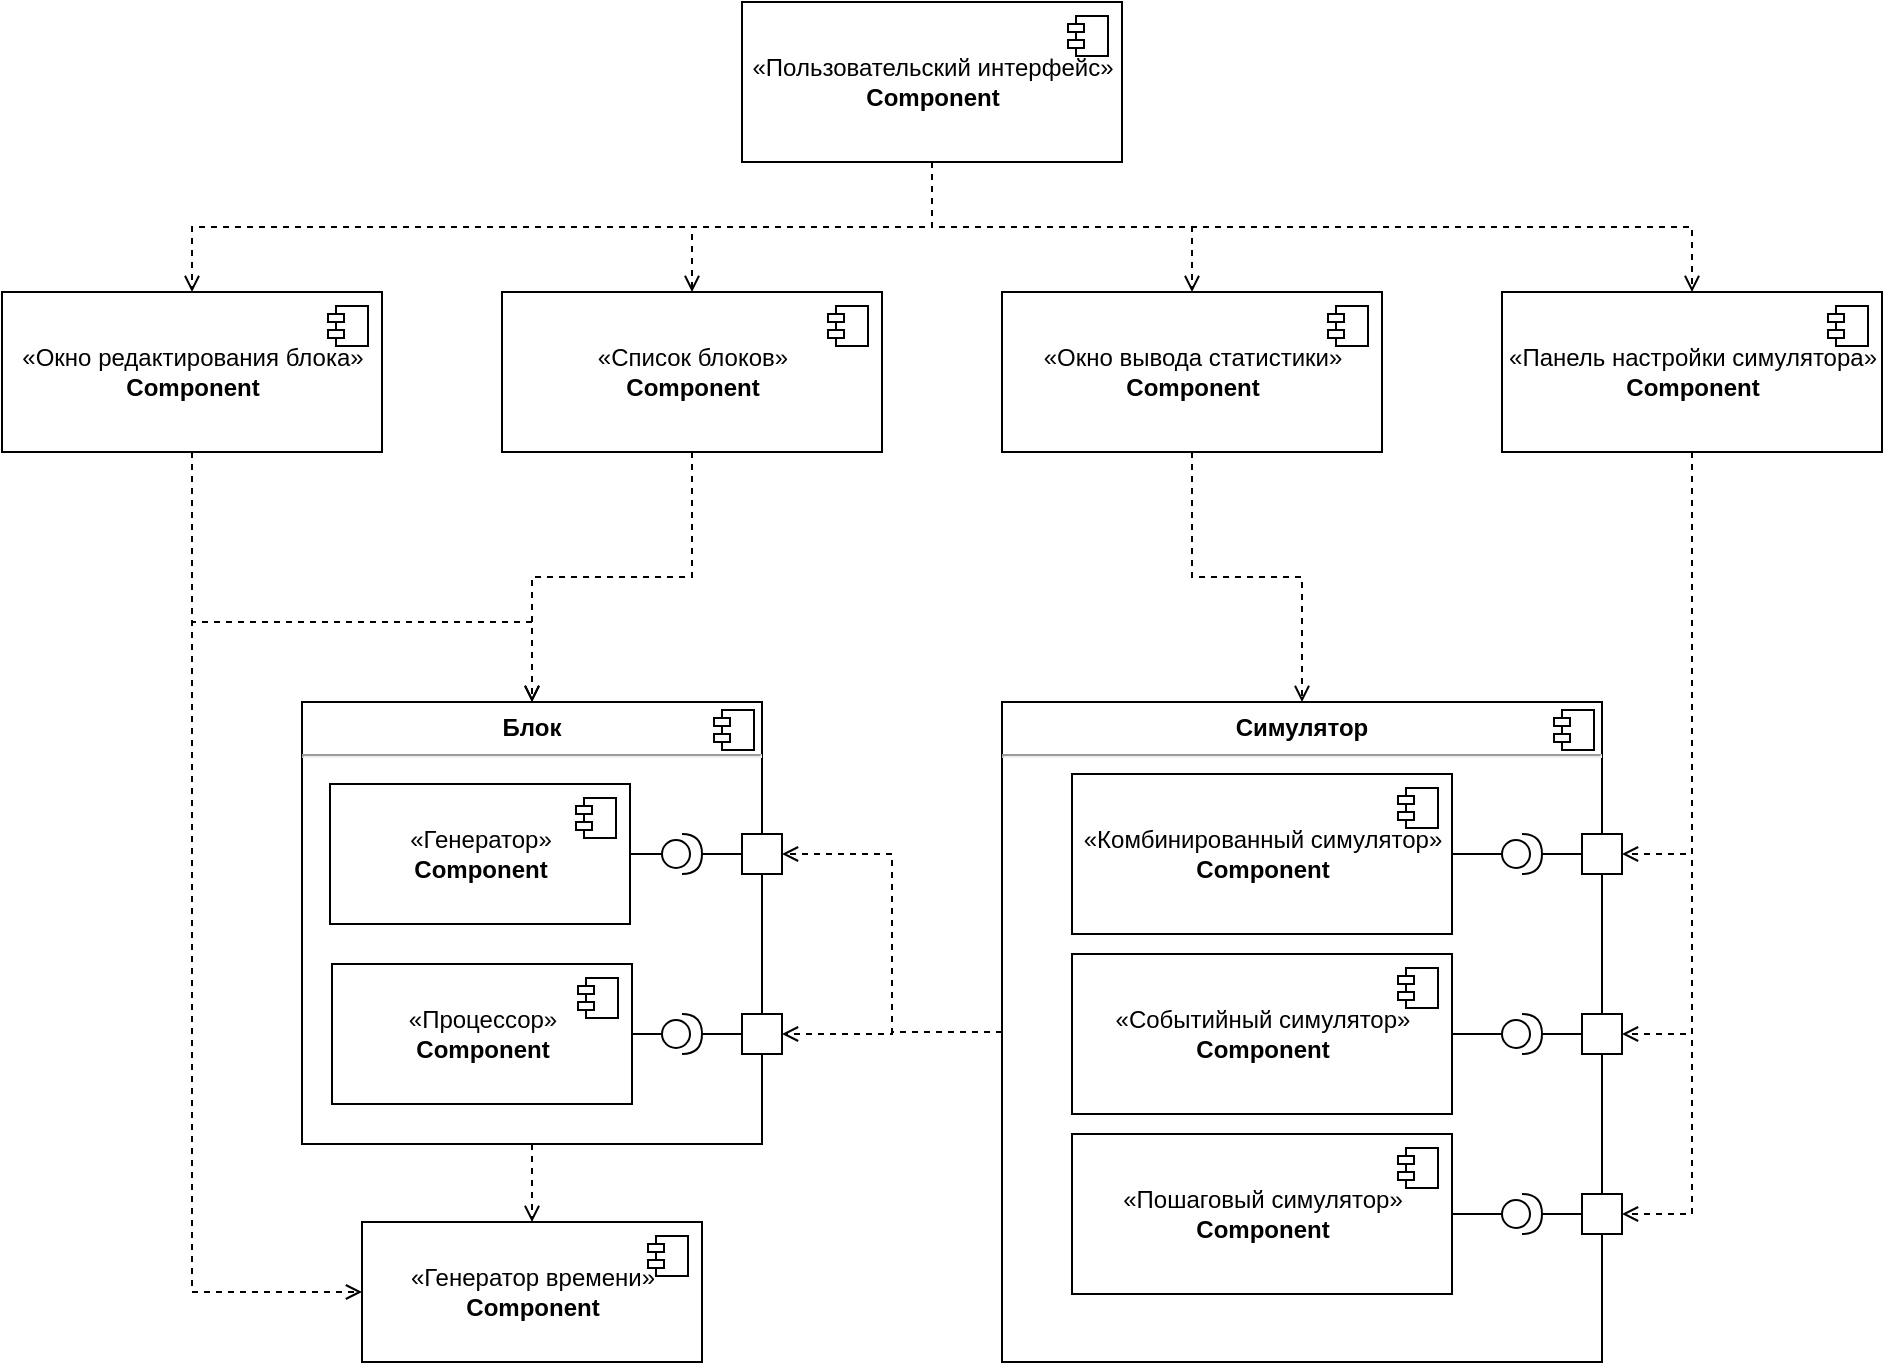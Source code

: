 <mxfile version="20.7.4" type="device"><diagram id="KHOeGqoTLyF7g47Vl8tV" name="Страница 1"><mxGraphModel dx="1704" dy="1760" grid="1" gridSize="10" guides="1" tooltips="1" connect="1" arrows="1" fold="1" page="1" pageScale="1" pageWidth="827" pageHeight="1169" math="0" shadow="0"><root><mxCell id="0"/><mxCell id="1" parent="0"/><mxCell id="HoHePkdQJlEOvDjVmB98-122" style="edgeStyle=orthogonalEdgeStyle;rounded=0;orthogonalLoop=1;jettySize=auto;html=1;exitX=0.5;exitY=1;exitDx=0;exitDy=0;entryX=0.5;entryY=0;entryDx=0;entryDy=0;dashed=1;startArrow=none;startFill=0;endArrow=open;endFill=0;" edge="1" parent="1" source="HoHePkdQJlEOvDjVmB98-58" target="HoHePkdQJlEOvDjVmB98-90"><mxGeometry relative="1" as="geometry"/></mxCell><mxCell id="HoHePkdQJlEOvDjVmB98-58" value="&lt;p style=&quot;margin:0px;margin-top:6px;text-align:center;&quot;&gt;&lt;b&gt;Блок&lt;/b&gt;&lt;/p&gt;&lt;hr&gt;&lt;p style=&quot;margin:0px;margin-left:8px;&quot;&gt;&lt;br&gt;&lt;/p&gt;" style="align=left;overflow=fill;html=1;dropTarget=0;" vertex="1" parent="1"><mxGeometry x="990" y="500" width="230" height="221" as="geometry"/></mxCell><mxCell id="HoHePkdQJlEOvDjVmB98-59" value="" style="shape=component;jettyWidth=8;jettyHeight=4;" vertex="1" parent="HoHePkdQJlEOvDjVmB98-58"><mxGeometry x="1" width="20" height="20" relative="1" as="geometry"><mxPoint x="-24" y="4" as="offset"/></mxGeometry></mxCell><mxCell id="HoHePkdQJlEOvDjVmB98-82" style="edgeStyle=orthogonalEdgeStyle;rounded=0;orthogonalLoop=1;jettySize=auto;html=1;exitX=1;exitY=0.5;exitDx=0;exitDy=0;entryX=0;entryY=0.5;entryDx=0;entryDy=0;entryPerimeter=0;endArrow=none;endFill=0;" edge="1" parent="1" source="HoHePkdQJlEOvDjVmB98-35" target="HoHePkdQJlEOvDjVmB98-79"><mxGeometry relative="1" as="geometry"/></mxCell><mxCell id="HoHePkdQJlEOvDjVmB98-35" value="«Процессор»&lt;br&gt;&lt;b&gt;Component&lt;/b&gt;" style="html=1;dropTarget=0;" vertex="1" parent="1"><mxGeometry x="1005" y="631" width="150" height="70" as="geometry"/></mxCell><mxCell id="HoHePkdQJlEOvDjVmB98-36" value="" style="shape=module;jettyWidth=8;jettyHeight=4;" vertex="1" parent="HoHePkdQJlEOvDjVmB98-35"><mxGeometry x="1" width="20" height="20" relative="1" as="geometry"><mxPoint x="-27" y="7" as="offset"/></mxGeometry></mxCell><mxCell id="HoHePkdQJlEOvDjVmB98-80" style="edgeStyle=orthogonalEdgeStyle;rounded=0;orthogonalLoop=1;jettySize=auto;html=1;exitX=1;exitY=0.5;exitDx=0;exitDy=0;entryX=0;entryY=0.5;entryDx=0;entryDy=0;entryPerimeter=0;endArrow=none;endFill=0;" edge="1" parent="1" source="HoHePkdQJlEOvDjVmB98-37" target="HoHePkdQJlEOvDjVmB98-71"><mxGeometry relative="1" as="geometry"/></mxCell><mxCell id="HoHePkdQJlEOvDjVmB98-37" value="«Генератор»&lt;br&gt;&lt;b&gt;Component&lt;/b&gt;" style="html=1;dropTarget=0;" vertex="1" parent="1"><mxGeometry x="1004" y="541" width="150" height="70" as="geometry"/></mxCell><mxCell id="HoHePkdQJlEOvDjVmB98-38" value="" style="shape=module;jettyWidth=8;jettyHeight=4;" vertex="1" parent="HoHePkdQJlEOvDjVmB98-37"><mxGeometry x="1" width="20" height="20" relative="1" as="geometry"><mxPoint x="-27" y="7" as="offset"/></mxGeometry></mxCell><mxCell id="HoHePkdQJlEOvDjVmB98-164" style="edgeStyle=orthogonalEdgeStyle;rounded=0;orthogonalLoop=1;jettySize=auto;html=1;exitX=0;exitY=0.5;exitDx=0;exitDy=0;entryX=1;entryY=0.5;entryDx=0;entryDy=0;dashed=1;startArrow=none;startFill=0;endArrow=open;endFill=0;" edge="1" parent="1" source="HoHePkdQJlEOvDjVmB98-61" target="HoHePkdQJlEOvDjVmB98-78"><mxGeometry relative="1" as="geometry"/></mxCell><mxCell id="HoHePkdQJlEOvDjVmB98-165" style="edgeStyle=orthogonalEdgeStyle;rounded=0;orthogonalLoop=1;jettySize=auto;html=1;exitX=0;exitY=0.5;exitDx=0;exitDy=0;entryX=1;entryY=0.5;entryDx=0;entryDy=0;dashed=1;startArrow=none;startFill=0;endArrow=open;endFill=0;" edge="1" parent="1" source="HoHePkdQJlEOvDjVmB98-61" target="HoHePkdQJlEOvDjVmB98-75"><mxGeometry relative="1" as="geometry"/></mxCell><mxCell id="HoHePkdQJlEOvDjVmB98-61" value="&lt;p style=&quot;margin:0px;margin-top:6px;text-align:center;&quot;&gt;&lt;b&gt;Симулятор&lt;/b&gt;&lt;/p&gt;&lt;hr&gt;&lt;p style=&quot;margin:0px;margin-left:8px;&quot;&gt;&lt;br&gt;&lt;/p&gt;" style="align=left;overflow=fill;html=1;dropTarget=0;" vertex="1" parent="1"><mxGeometry x="1340" y="500" width="300" height="330" as="geometry"/></mxCell><mxCell id="HoHePkdQJlEOvDjVmB98-62" value="" style="shape=component;jettyWidth=8;jettyHeight=4;" vertex="1" parent="HoHePkdQJlEOvDjVmB98-61"><mxGeometry x="1" width="20" height="20" relative="1" as="geometry"><mxPoint x="-24" y="4" as="offset"/></mxGeometry></mxCell><mxCell id="HoHePkdQJlEOvDjVmB98-129" style="edgeStyle=orthogonalEdgeStyle;rounded=0;orthogonalLoop=1;jettySize=auto;html=1;exitX=1;exitY=0.5;exitDx=0;exitDy=0;entryX=0;entryY=0.5;entryDx=0;entryDy=0;entryPerimeter=0;startArrow=none;startFill=0;endArrow=none;endFill=0;" edge="1" parent="1" source="HoHePkdQJlEOvDjVmB98-63" target="HoHePkdQJlEOvDjVmB98-126"><mxGeometry relative="1" as="geometry"/></mxCell><mxCell id="HoHePkdQJlEOvDjVmB98-63" value="«Комбинированный симулятор»&lt;br&gt;&lt;b&gt;Component&lt;/b&gt;" style="html=1;dropTarget=0;" vertex="1" parent="1"><mxGeometry x="1375" y="536" width="190" height="80" as="geometry"/></mxCell><mxCell id="HoHePkdQJlEOvDjVmB98-64" value="" style="shape=module;jettyWidth=8;jettyHeight=4;" vertex="1" parent="HoHePkdQJlEOvDjVmB98-63"><mxGeometry x="1" width="20" height="20" relative="1" as="geometry"><mxPoint x="-27" y="7" as="offset"/></mxGeometry></mxCell><mxCell id="HoHePkdQJlEOvDjVmB98-65" value="«Пошаговый симулятор»&lt;br&gt;&lt;b&gt;Component&lt;/b&gt;" style="html=1;dropTarget=0;" vertex="1" parent="1"><mxGeometry x="1375" y="716" width="190" height="80" as="geometry"/></mxCell><mxCell id="HoHePkdQJlEOvDjVmB98-66" value="" style="shape=module;jettyWidth=8;jettyHeight=4;" vertex="1" parent="HoHePkdQJlEOvDjVmB98-65"><mxGeometry x="1" width="20" height="20" relative="1" as="geometry"><mxPoint x="-27" y="7" as="offset"/></mxGeometry></mxCell><mxCell id="HoHePkdQJlEOvDjVmB98-67" value="«Событийный симулятор»&lt;br&gt;&lt;b&gt;Component&lt;/b&gt;" style="html=1;dropTarget=0;" vertex="1" parent="1"><mxGeometry x="1375" y="626" width="190" height="80" as="geometry"/></mxCell><mxCell id="HoHePkdQJlEOvDjVmB98-68" value="" style="shape=module;jettyWidth=8;jettyHeight=4;" vertex="1" parent="HoHePkdQJlEOvDjVmB98-67"><mxGeometry x="1" width="20" height="20" relative="1" as="geometry"><mxPoint x="-27" y="7" as="offset"/></mxGeometry></mxCell><mxCell id="HoHePkdQJlEOvDjVmB98-81" style="edgeStyle=orthogonalEdgeStyle;rounded=0;orthogonalLoop=1;jettySize=auto;html=1;exitX=1;exitY=0.5;exitDx=0;exitDy=0;exitPerimeter=0;entryX=0;entryY=0.5;entryDx=0;entryDy=0;endArrow=none;endFill=0;" edge="1" parent="1" source="HoHePkdQJlEOvDjVmB98-71" target="HoHePkdQJlEOvDjVmB98-75"><mxGeometry relative="1" as="geometry"/></mxCell><mxCell id="HoHePkdQJlEOvDjVmB98-71" value="" style="shape=providedRequiredInterface;html=1;verticalLabelPosition=bottom;sketch=0;rotation=0;" vertex="1" parent="1"><mxGeometry x="1170" y="566" width="20" height="20" as="geometry"/></mxCell><mxCell id="HoHePkdQJlEOvDjVmB98-75" value="" style="fontStyle=0;labelPosition=right;verticalLabelPosition=middle;align=left;verticalAlign=middle;spacingLeft=2;" vertex="1" parent="1"><mxGeometry x="1210" y="566" width="20" height="20" as="geometry"/></mxCell><mxCell id="HoHePkdQJlEOvDjVmB98-78" value="" style="fontStyle=0;labelPosition=right;verticalLabelPosition=middle;align=left;verticalAlign=middle;spacingLeft=2;" vertex="1" parent="1"><mxGeometry x="1210" y="656" width="20" height="20" as="geometry"/></mxCell><mxCell id="HoHePkdQJlEOvDjVmB98-83" style="edgeStyle=orthogonalEdgeStyle;rounded=0;orthogonalLoop=1;jettySize=auto;html=1;exitX=1;exitY=0.5;exitDx=0;exitDy=0;exitPerimeter=0;entryX=0;entryY=0.5;entryDx=0;entryDy=0;endArrow=none;endFill=0;" edge="1" parent="1" source="HoHePkdQJlEOvDjVmB98-79" target="HoHePkdQJlEOvDjVmB98-78"><mxGeometry relative="1" as="geometry"/></mxCell><mxCell id="HoHePkdQJlEOvDjVmB98-79" value="" style="shape=providedRequiredInterface;html=1;verticalLabelPosition=bottom;sketch=0;rotation=0;" vertex="1" parent="1"><mxGeometry x="1170" y="656" width="20" height="20" as="geometry"/></mxCell><mxCell id="HoHePkdQJlEOvDjVmB98-90" value="«Генератор времени»&lt;br&gt;&lt;b&gt;Component&lt;/b&gt;" style="html=1;dropTarget=0;" vertex="1" parent="1"><mxGeometry x="1020" y="760" width="170" height="70" as="geometry"/></mxCell><mxCell id="HoHePkdQJlEOvDjVmB98-91" value="" style="shape=module;jettyWidth=8;jettyHeight=4;" vertex="1" parent="HoHePkdQJlEOvDjVmB98-90"><mxGeometry x="1" width="20" height="20" relative="1" as="geometry"><mxPoint x="-27" y="7" as="offset"/></mxGeometry></mxCell><mxCell id="HoHePkdQJlEOvDjVmB98-167" style="edgeStyle=orthogonalEdgeStyle;rounded=0;orthogonalLoop=1;jettySize=auto;html=1;exitX=0.5;exitY=1;exitDx=0;exitDy=0;entryX=1;entryY=0.5;entryDx=0;entryDy=0;dashed=1;startArrow=none;startFill=0;endArrow=open;endFill=0;" edge="1" parent="1" source="HoHePkdQJlEOvDjVmB98-110" target="HoHePkdQJlEOvDjVmB98-123"><mxGeometry relative="1" as="geometry"/></mxCell><mxCell id="HoHePkdQJlEOvDjVmB98-168" style="edgeStyle=orthogonalEdgeStyle;rounded=0;orthogonalLoop=1;jettySize=auto;html=1;exitX=0.5;exitY=1;exitDx=0;exitDy=0;entryX=1;entryY=0.5;entryDx=0;entryDy=0;dashed=1;startArrow=none;startFill=0;endArrow=open;endFill=0;" edge="1" parent="1" source="HoHePkdQJlEOvDjVmB98-110" target="HoHePkdQJlEOvDjVmB98-124"><mxGeometry relative="1" as="geometry"/></mxCell><mxCell id="HoHePkdQJlEOvDjVmB98-169" style="edgeStyle=orthogonalEdgeStyle;rounded=0;orthogonalLoop=1;jettySize=auto;html=1;exitX=0.5;exitY=1;exitDx=0;exitDy=0;entryX=1;entryY=0.5;entryDx=0;entryDy=0;dashed=1;startArrow=none;startFill=0;endArrow=open;endFill=0;" edge="1" parent="1" source="HoHePkdQJlEOvDjVmB98-110" target="HoHePkdQJlEOvDjVmB98-125"><mxGeometry relative="1" as="geometry"/></mxCell><mxCell id="HoHePkdQJlEOvDjVmB98-110" value="«Панель настройки симулятора»&lt;br&gt;&lt;b&gt;Component&lt;/b&gt;" style="html=1;dropTarget=0;" vertex="1" parent="1"><mxGeometry x="1590" y="295" width="190" height="80" as="geometry"/></mxCell><mxCell id="HoHePkdQJlEOvDjVmB98-111" value="" style="shape=module;jettyWidth=8;jettyHeight=4;" vertex="1" parent="HoHePkdQJlEOvDjVmB98-110"><mxGeometry x="1" width="20" height="20" relative="1" as="geometry"><mxPoint x="-27" y="7" as="offset"/></mxGeometry></mxCell><mxCell id="HoHePkdQJlEOvDjVmB98-177" style="edgeStyle=orthogonalEdgeStyle;rounded=0;orthogonalLoop=1;jettySize=auto;html=1;exitX=0.5;exitY=1;exitDx=0;exitDy=0;entryX=0.5;entryY=0;entryDx=0;entryDy=0;dashed=1;startArrow=none;startFill=0;endArrow=open;endFill=0;" edge="1" parent="1" source="HoHePkdQJlEOvDjVmB98-112" target="HoHePkdQJlEOvDjVmB98-58"><mxGeometry relative="1" as="geometry"/></mxCell><mxCell id="HoHePkdQJlEOvDjVmB98-112" value="«Список блоков»&lt;br&gt;&lt;b&gt;Component&lt;/b&gt;" style="html=1;dropTarget=0;" vertex="1" parent="1"><mxGeometry x="1090" y="295" width="190" height="80" as="geometry"/></mxCell><mxCell id="HoHePkdQJlEOvDjVmB98-113" value="" style="shape=module;jettyWidth=8;jettyHeight=4;" vertex="1" parent="HoHePkdQJlEOvDjVmB98-112"><mxGeometry x="1" width="20" height="20" relative="1" as="geometry"><mxPoint x="-27" y="7" as="offset"/></mxGeometry></mxCell><mxCell id="HoHePkdQJlEOvDjVmB98-170" style="edgeStyle=orthogonalEdgeStyle;rounded=0;orthogonalLoop=1;jettySize=auto;html=1;exitX=0.5;exitY=1;exitDx=0;exitDy=0;entryX=0.5;entryY=0;entryDx=0;entryDy=0;dashed=1;startArrow=none;startFill=0;endArrow=open;endFill=0;" edge="1" parent="1" source="HoHePkdQJlEOvDjVmB98-114" target="HoHePkdQJlEOvDjVmB98-61"><mxGeometry relative="1" as="geometry"/></mxCell><mxCell id="HoHePkdQJlEOvDjVmB98-114" value="«Окно вывода статистики»&lt;br&gt;&lt;b&gt;Component&lt;/b&gt;" style="html=1;dropTarget=0;" vertex="1" parent="1"><mxGeometry x="1340" y="295" width="190" height="80" as="geometry"/></mxCell><mxCell id="HoHePkdQJlEOvDjVmB98-115" value="" style="shape=module;jettyWidth=8;jettyHeight=4;" vertex="1" parent="HoHePkdQJlEOvDjVmB98-114"><mxGeometry x="1" width="20" height="20" relative="1" as="geometry"><mxPoint x="-27" y="7" as="offset"/></mxGeometry></mxCell><mxCell id="HoHePkdQJlEOvDjVmB98-172" style="edgeStyle=orthogonalEdgeStyle;rounded=0;orthogonalLoop=1;jettySize=auto;html=1;exitX=0.5;exitY=1;exitDx=0;exitDy=0;entryX=0.5;entryY=0;entryDx=0;entryDy=0;dashed=1;startArrow=none;startFill=0;endArrow=open;endFill=0;" edge="1" parent="1" source="HoHePkdQJlEOvDjVmB98-116" target="HoHePkdQJlEOvDjVmB98-58"><mxGeometry relative="1" as="geometry"><Array as="points"><mxPoint x="935" y="460"/><mxPoint x="1105" y="460"/></Array></mxGeometry></mxCell><mxCell id="HoHePkdQJlEOvDjVmB98-173" style="edgeStyle=orthogonalEdgeStyle;rounded=0;orthogonalLoop=1;jettySize=auto;html=1;exitX=0.5;exitY=1;exitDx=0;exitDy=0;entryX=0;entryY=0.5;entryDx=0;entryDy=0;dashed=1;startArrow=none;startFill=0;endArrow=open;endFill=0;" edge="1" parent="1" source="HoHePkdQJlEOvDjVmB98-116" target="HoHePkdQJlEOvDjVmB98-90"><mxGeometry relative="1" as="geometry"/></mxCell><mxCell id="HoHePkdQJlEOvDjVmB98-116" value="«Окно редактирования блока»&lt;br&gt;&lt;b&gt;Component&lt;/b&gt;" style="html=1;dropTarget=0;" vertex="1" parent="1"><mxGeometry x="840" y="295" width="190" height="80" as="geometry"/></mxCell><mxCell id="HoHePkdQJlEOvDjVmB98-117" value="" style="shape=module;jettyWidth=8;jettyHeight=4;" vertex="1" parent="HoHePkdQJlEOvDjVmB98-116"><mxGeometry x="1" width="20" height="20" relative="1" as="geometry"><mxPoint x="-27" y="7" as="offset"/></mxGeometry></mxCell><mxCell id="HoHePkdQJlEOvDjVmB98-123" value="" style="fontStyle=0;labelPosition=right;verticalLabelPosition=middle;align=left;verticalAlign=middle;spacingLeft=2;" vertex="1" parent="1"><mxGeometry x="1630" y="566" width="20" height="20" as="geometry"/></mxCell><mxCell id="HoHePkdQJlEOvDjVmB98-124" value="" style="fontStyle=0;labelPosition=right;verticalLabelPosition=middle;align=left;verticalAlign=middle;spacingLeft=2;" vertex="1" parent="1"><mxGeometry x="1630" y="656" width="20" height="20" as="geometry"/></mxCell><mxCell id="HoHePkdQJlEOvDjVmB98-125" value="" style="fontStyle=0;labelPosition=right;verticalLabelPosition=middle;align=left;verticalAlign=middle;spacingLeft=2;" vertex="1" parent="1"><mxGeometry x="1630" y="746" width="20" height="20" as="geometry"/></mxCell><mxCell id="HoHePkdQJlEOvDjVmB98-130" style="edgeStyle=orthogonalEdgeStyle;rounded=0;orthogonalLoop=1;jettySize=auto;html=1;exitX=1;exitY=0.5;exitDx=0;exitDy=0;exitPerimeter=0;entryX=0;entryY=0.5;entryDx=0;entryDy=0;startArrow=none;startFill=0;endArrow=none;endFill=0;" edge="1" parent="1" source="HoHePkdQJlEOvDjVmB98-126" target="HoHePkdQJlEOvDjVmB98-123"><mxGeometry relative="1" as="geometry"/></mxCell><mxCell id="HoHePkdQJlEOvDjVmB98-126" value="" style="shape=providedRequiredInterface;html=1;verticalLabelPosition=bottom;sketch=0;rotation=0;" vertex="1" parent="1"><mxGeometry x="1590" y="566" width="20" height="20" as="geometry"/></mxCell><mxCell id="HoHePkdQJlEOvDjVmB98-131" style="edgeStyle=orthogonalEdgeStyle;rounded=0;orthogonalLoop=1;jettySize=auto;html=1;exitX=0;exitY=0.5;exitDx=0;exitDy=0;exitPerimeter=0;entryX=1;entryY=0.5;entryDx=0;entryDy=0;startArrow=none;startFill=0;endArrow=none;endFill=0;" edge="1" parent="1" source="HoHePkdQJlEOvDjVmB98-127" target="HoHePkdQJlEOvDjVmB98-67"><mxGeometry relative="1" as="geometry"/></mxCell><mxCell id="HoHePkdQJlEOvDjVmB98-132" style="edgeStyle=orthogonalEdgeStyle;rounded=0;orthogonalLoop=1;jettySize=auto;html=1;exitX=1;exitY=0.5;exitDx=0;exitDy=0;exitPerimeter=0;entryX=0;entryY=0.5;entryDx=0;entryDy=0;startArrow=none;startFill=0;endArrow=none;endFill=0;" edge="1" parent="1" source="HoHePkdQJlEOvDjVmB98-127" target="HoHePkdQJlEOvDjVmB98-124"><mxGeometry relative="1" as="geometry"/></mxCell><mxCell id="HoHePkdQJlEOvDjVmB98-127" value="" style="shape=providedRequiredInterface;html=1;verticalLabelPosition=bottom;sketch=0;rotation=0;" vertex="1" parent="1"><mxGeometry x="1590" y="656" width="20" height="20" as="geometry"/></mxCell><mxCell id="HoHePkdQJlEOvDjVmB98-133" style="edgeStyle=orthogonalEdgeStyle;rounded=0;orthogonalLoop=1;jettySize=auto;html=1;exitX=0;exitY=0.5;exitDx=0;exitDy=0;exitPerimeter=0;entryX=1;entryY=0.5;entryDx=0;entryDy=0;startArrow=none;startFill=0;endArrow=none;endFill=0;" edge="1" parent="1" source="HoHePkdQJlEOvDjVmB98-128" target="HoHePkdQJlEOvDjVmB98-65"><mxGeometry relative="1" as="geometry"/></mxCell><mxCell id="HoHePkdQJlEOvDjVmB98-134" style="edgeStyle=orthogonalEdgeStyle;rounded=0;orthogonalLoop=1;jettySize=auto;html=1;exitX=1;exitY=0.5;exitDx=0;exitDy=0;exitPerimeter=0;entryX=0;entryY=0.5;entryDx=0;entryDy=0;startArrow=none;startFill=0;endArrow=none;endFill=0;" edge="1" parent="1" source="HoHePkdQJlEOvDjVmB98-128" target="HoHePkdQJlEOvDjVmB98-125"><mxGeometry relative="1" as="geometry"/></mxCell><mxCell id="HoHePkdQJlEOvDjVmB98-128" value="" style="shape=providedRequiredInterface;html=1;verticalLabelPosition=bottom;sketch=0;rotation=0;" vertex="1" parent="1"><mxGeometry x="1590" y="746" width="20" height="20" as="geometry"/></mxCell><mxCell id="HoHePkdQJlEOvDjVmB98-159" style="edgeStyle=orthogonalEdgeStyle;rounded=0;orthogonalLoop=1;jettySize=auto;html=1;exitX=0.5;exitY=1;exitDx=0;exitDy=0;entryX=0.5;entryY=0;entryDx=0;entryDy=0;dashed=1;startArrow=none;startFill=0;endArrow=open;endFill=0;" edge="1" parent="1" source="HoHePkdQJlEOvDjVmB98-150" target="HoHePkdQJlEOvDjVmB98-116"><mxGeometry relative="1" as="geometry"/></mxCell><mxCell id="HoHePkdQJlEOvDjVmB98-160" style="edgeStyle=orthogonalEdgeStyle;rounded=0;orthogonalLoop=1;jettySize=auto;html=1;exitX=0.5;exitY=1;exitDx=0;exitDy=0;entryX=0.5;entryY=0;entryDx=0;entryDy=0;dashed=1;startArrow=none;startFill=0;endArrow=open;endFill=0;" edge="1" parent="1" source="HoHePkdQJlEOvDjVmB98-150" target="HoHePkdQJlEOvDjVmB98-112"><mxGeometry relative="1" as="geometry"/></mxCell><mxCell id="HoHePkdQJlEOvDjVmB98-162" style="edgeStyle=orthogonalEdgeStyle;rounded=0;orthogonalLoop=1;jettySize=auto;html=1;exitX=0.5;exitY=1;exitDx=0;exitDy=0;entryX=0.5;entryY=0;entryDx=0;entryDy=0;dashed=1;startArrow=none;startFill=0;endArrow=open;endFill=0;" edge="1" parent="1" source="HoHePkdQJlEOvDjVmB98-150" target="HoHePkdQJlEOvDjVmB98-114"><mxGeometry relative="1" as="geometry"/></mxCell><mxCell id="HoHePkdQJlEOvDjVmB98-163" style="edgeStyle=orthogonalEdgeStyle;rounded=0;orthogonalLoop=1;jettySize=auto;html=1;exitX=0.5;exitY=1;exitDx=0;exitDy=0;entryX=0.5;entryY=0;entryDx=0;entryDy=0;dashed=1;startArrow=none;startFill=0;endArrow=open;endFill=0;" edge="1" parent="1" source="HoHePkdQJlEOvDjVmB98-150" target="HoHePkdQJlEOvDjVmB98-110"><mxGeometry relative="1" as="geometry"/></mxCell><mxCell id="HoHePkdQJlEOvDjVmB98-150" value="«Пользовательский интерфейс»&lt;br&gt;&lt;b&gt;Component&lt;/b&gt;" style="html=1;dropTarget=0;" vertex="1" parent="1"><mxGeometry x="1210" y="150" width="190" height="80" as="geometry"/></mxCell><mxCell id="HoHePkdQJlEOvDjVmB98-151" value="" style="shape=module;jettyWidth=8;jettyHeight=4;" vertex="1" parent="HoHePkdQJlEOvDjVmB98-150"><mxGeometry x="1" width="20" height="20" relative="1" as="geometry"><mxPoint x="-27" y="7" as="offset"/></mxGeometry></mxCell></root></mxGraphModel></diagram></mxfile>
